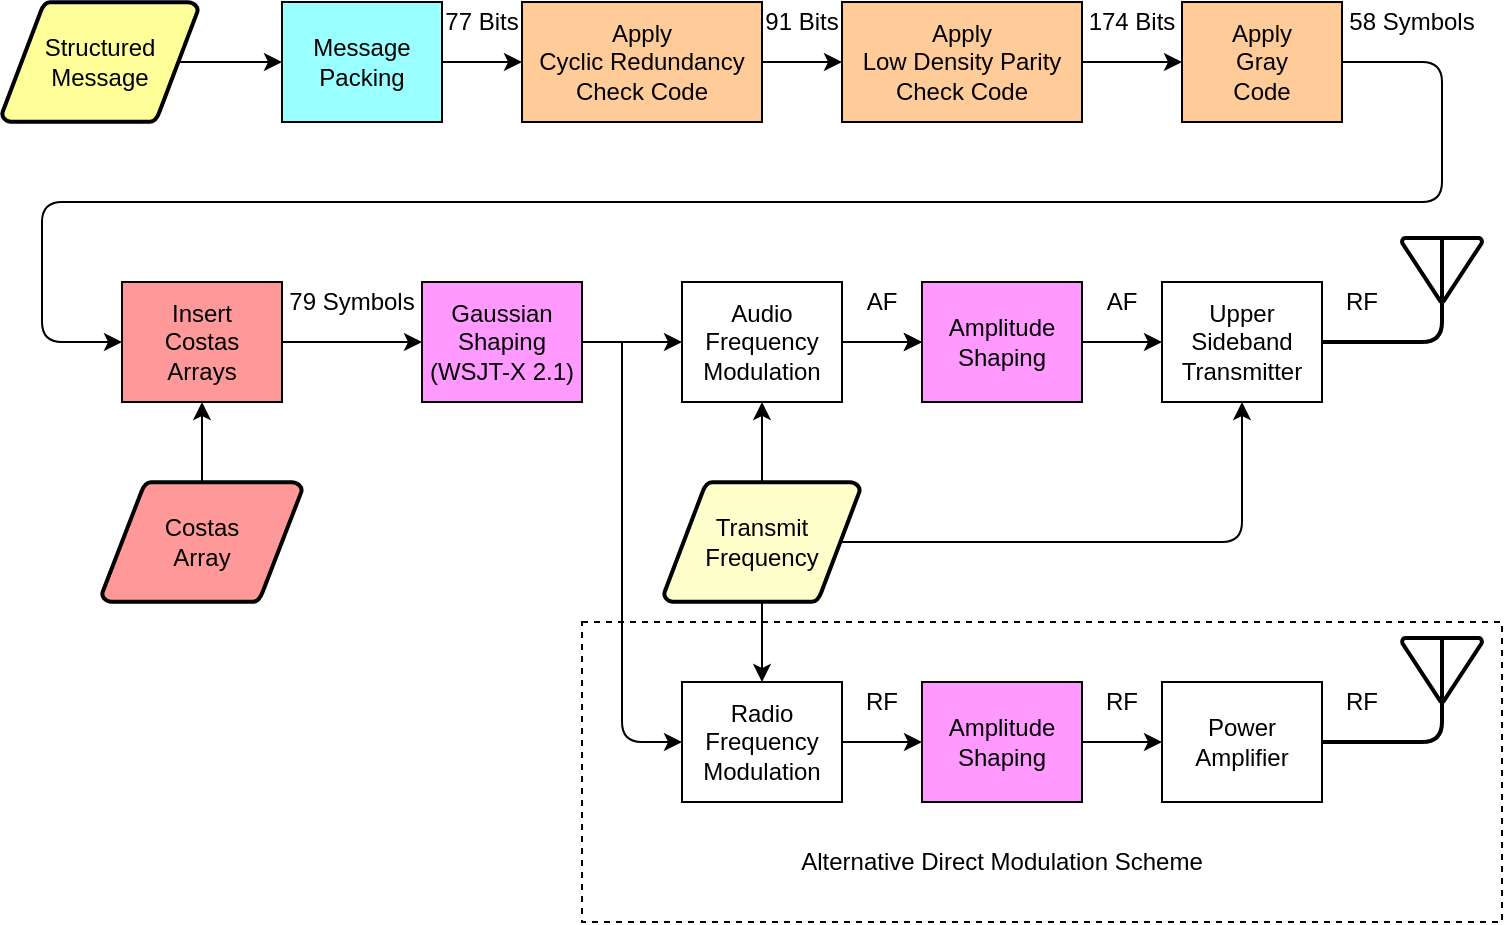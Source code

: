 <mxGraphModel dx="828" dy="900" grid="1" gridSize="10" guides="1" tooltips="1" connect="1" arrows="1" fold="1" page="1" pageScale="1" pageWidth="827" pageHeight="1169" background="#ffffff"><root><mxCell id="0"/><mxCell id="1" parent="0"/><mxCell id="50" value="" style="rounded=0;whiteSpace=wrap;html=1;fillColor=#FFFFFF;dashed=1;" vertex="1" parent="1"><mxGeometry x="350" y="390" width="460" height="150" as="geometry"/></mxCell><mxCell id="43" value="" style="shape=mxgraph.flowchart.merge_or_storage;whiteSpace=wrap;html=1;fillColor=#ffffff;strokeColor=#000000;strokeWidth=2" vertex="1" parent="1"><mxGeometry x="760" y="398" width="40" height="32" as="geometry"/></mxCell><mxCell id="2" value="Structured&lt;div&gt;Message&lt;/div&gt;" style="shape=mxgraph.flowchart.data;whiteSpace=wrap;html=1;fillColor=#FFFF99;strokeColor=#000000;strokeWidth=2" vertex="1" parent="1"><mxGeometry x="60" y="80" width="98" height="60" as="geometry"/></mxCell><mxCell id="3" value="Message&lt;div&gt;Packing&lt;/div&gt;" style="rounded=0;whiteSpace=wrap;html=1;fillColor=#99FFFF;" vertex="1" parent="1"><mxGeometry x="200" y="80" width="80" height="60" as="geometry"/></mxCell><mxCell id="4" value="Apply&lt;br&gt;&lt;div&gt;Cyclic Redundancy&lt;/div&gt;&lt;div&gt;Check Code&lt;/div&gt;" style="rounded=0;whiteSpace=wrap;html=1;fillColor=#FFCC99;" vertex="1" parent="1"><mxGeometry x="320" y="80" width="120" height="60" as="geometry"/></mxCell><mxCell id="5" value="" style="endArrow=classic;html=1;exitX=0.905;exitY=0.5;exitPerimeter=0;entryX=0;entryY=0.5;" edge="1" parent="1" source="2" target="3"><mxGeometry width="50" height="50" relative="1" as="geometry"><mxPoint x="40" y="210" as="sourcePoint"/><mxPoint x="90" y="160" as="targetPoint"/></mxGeometry></mxCell><mxCell id="6" value="" style="endArrow=classic;html=1;exitX=1;exitY=0.5;entryX=0;entryY=0.5;" edge="1" parent="1" source="3" target="4"><mxGeometry width="50" height="50" relative="1" as="geometry"><mxPoint x="40" y="210" as="sourcePoint"/><mxPoint x="90" y="160" as="targetPoint"/></mxGeometry></mxCell><mxCell id="7" value="77 Bits" style="text;html=1;strokeColor=none;fillColor=none;align=center;verticalAlign=middle;whiteSpace=wrap;rounded=0;" vertex="1" parent="1"><mxGeometry x="280" y="80" width="40" height="20" as="geometry"/></mxCell><mxCell id="8" value="Apply&lt;br&gt;&lt;div&gt;Low Density Parity&lt;/div&gt;&lt;div&gt;Check Code&lt;/div&gt;" style="rounded=0;whiteSpace=wrap;html=1;fillColor=#FFCC99;" vertex="1" parent="1"><mxGeometry x="480" y="80" width="120" height="60" as="geometry"/></mxCell><mxCell id="9" value="" style="endArrow=classic;html=1;exitX=1;exitY=0.5;entryX=0;entryY=0.5;" edge="1" parent="1" source="4" target="8"><mxGeometry width="50" height="50" relative="1" as="geometry"><mxPoint x="40" y="210" as="sourcePoint"/><mxPoint x="90" y="160" as="targetPoint"/></mxGeometry></mxCell><mxCell id="10" value="91 Bits" style="text;html=1;strokeColor=none;fillColor=none;align=center;verticalAlign=middle;whiteSpace=wrap;rounded=0;" vertex="1" parent="1"><mxGeometry x="440" y="80" width="40" height="20" as="geometry"/></mxCell><mxCell id="11" value="Apply&lt;div&gt;Gray&lt;/div&gt;&lt;div&gt;Code&lt;/div&gt;" style="rounded=0;whiteSpace=wrap;html=1;fillColor=#FFCC99;" vertex="1" parent="1"><mxGeometry x="650" y="80" width="80" height="60" as="geometry"/></mxCell><mxCell id="12" value="" style="endArrow=classic;html=1;exitX=1;exitY=0.5;entryX=0;entryY=0.5;" edge="1" parent="1" source="8" target="11"><mxGeometry width="50" height="50" relative="1" as="geometry"><mxPoint x="40" y="210" as="sourcePoint"/><mxPoint x="90" y="160" as="targetPoint"/></mxGeometry></mxCell><mxCell id="13" value="174 Bits" style="text;html=1;strokeColor=none;fillColor=none;align=center;verticalAlign=middle;whiteSpace=wrap;rounded=0;" vertex="1" parent="1"><mxGeometry x="600" y="80" width="50" height="20" as="geometry"/></mxCell><mxCell id="14" value="Insert&lt;div&gt;Costas&lt;/div&gt;&lt;div&gt;Arrays&lt;/div&gt;" style="rounded=0;whiteSpace=wrap;html=1;fillColor=#FF9999;" vertex="1" parent="1"><mxGeometry x="120" y="220" width="80" height="60" as="geometry"/></mxCell><mxCell id="15" value="" style="endArrow=classic;html=1;exitX=1;exitY=0.5;entryX=0;entryY=0.5;" edge="1" parent="1" source="11" target="14"><mxGeometry width="50" height="50" relative="1" as="geometry"><mxPoint x="40" y="350" as="sourcePoint"/><mxPoint x="90" y="300" as="targetPoint"/><Array as="points"><mxPoint x="780" y="110"/><mxPoint x="780" y="180"/><mxPoint x="80" y="180"/><mxPoint x="80" y="250"/></Array></mxGeometry></mxCell><mxCell id="16" value="58 Symbols" style="text;html=1;strokeColor=none;fillColor=none;align=center;verticalAlign=middle;whiteSpace=wrap;rounded=0;" vertex="1" parent="1"><mxGeometry x="730" y="80" width="70" height="20" as="geometry"/></mxCell><mxCell id="17" value="Gaussian&lt;div&gt;Shaping&lt;/div&gt;&lt;div&gt;(WSJT-X 2.1)&lt;/div&gt;" style="rounded=0;whiteSpace=wrap;html=1;fillColor=#FF99FF;" vertex="1" parent="1"><mxGeometry x="270" y="220" width="80" height="60" as="geometry"/></mxCell><mxCell id="28" value="" style="edgeStyle=orthogonalEdgeStyle;rounded=0;html=1;jettySize=auto;orthogonalLoop=1;strokeWidth=1;" edge="1" parent="1" source="18" target="19"><mxGeometry relative="1" as="geometry"/></mxCell><mxCell id="18" value="&lt;div&gt;Audio&lt;/div&gt;Frequency&lt;br&gt;&lt;div&gt;Modulation&lt;/div&gt;" style="rounded=0;whiteSpace=wrap;html=1;" vertex="1" parent="1"><mxGeometry x="400" y="220" width="80" height="60" as="geometry"/></mxCell><mxCell id="19" value="Amplitude&lt;div&gt;Shaping&lt;/div&gt;" style="rounded=0;whiteSpace=wrap;html=1;fillColor=#FF99FF;" vertex="1" parent="1"><mxGeometry x="520" y="220" width="80" height="60" as="geometry"/></mxCell><mxCell id="20" value="79 Symbols" style="text;html=1;strokeColor=none;fillColor=none;align=center;verticalAlign=middle;whiteSpace=wrap;rounded=0;" vertex="1" parent="1"><mxGeometry x="200" y="220" width="70" height="20" as="geometry"/></mxCell><mxCell id="21" value="" style="endArrow=classic;html=1;exitX=1;exitY=0.5;" edge="1" parent="1" source="14" target="17"><mxGeometry width="50" height="50" relative="1" as="geometry"><mxPoint x="-20" y="350" as="sourcePoint"/><mxPoint x="30" y="300" as="targetPoint"/></mxGeometry></mxCell><mxCell id="22" value="Upper&lt;div&gt;Sideband&lt;/div&gt;&lt;div&gt;Transmitter&lt;/div&gt;" style="rounded=0;whiteSpace=wrap;html=1;" vertex="1" parent="1"><mxGeometry x="640" y="220" width="80" height="60" as="geometry"/></mxCell><mxCell id="23" value="" style="shape=mxgraph.flowchart.merge_or_storage;whiteSpace=wrap;html=1;fillColor=#ffffff;strokeColor=#000000;strokeWidth=2" vertex="1" parent="1"><mxGeometry x="760" y="198" width="40" height="32" as="geometry"/></mxCell><mxCell id="25" value="" style="endArrow=none;html=1;entryX=0.5;entryY=0;entryPerimeter=0;exitX=1;exitY=0.5;strokeWidth=2;" edge="1" parent="1" source="22" target="23"><mxGeometry width="50" height="50" relative="1" as="geometry"><mxPoint x="780" y="250" as="sourcePoint"/><mxPoint x="80" y="380" as="targetPoint"/><Array as="points"><mxPoint x="780" y="250"/></Array></mxGeometry></mxCell><mxCell id="26" value="" style="endArrow=classic;html=1;strokeWidth=1;exitX=1;exitY=0.5;entryX=0;entryY=0.5;" edge="1" parent="1" source="17" target="18"><mxGeometry width="50" height="50" relative="1" as="geometry"><mxPoint x="40" y="350" as="sourcePoint"/><mxPoint x="90" y="300" as="targetPoint"/></mxGeometry></mxCell><mxCell id="27" value="" style="endArrow=classic;html=1;strokeWidth=1;exitX=1;exitY=0.5;entryX=0;entryY=0.5;" edge="1" parent="1" source="18" target="19"><mxGeometry width="50" height="50" relative="1" as="geometry"><mxPoint x="40" y="350" as="sourcePoint"/><mxPoint x="90" y="300" as="targetPoint"/></mxGeometry></mxCell><mxCell id="29" value="" style="endArrow=classic;html=1;strokeWidth=1;exitX=1;exitY=0.5;entryX=0;entryY=0.5;" edge="1" parent="1" source="19" target="22"><mxGeometry width="50" height="50" relative="1" as="geometry"><mxPoint x="40" y="350" as="sourcePoint"/><mxPoint x="90" y="300" as="targetPoint"/></mxGeometry></mxCell><mxCell id="30" value="Transmit&lt;div&gt;Frequency&lt;/div&gt;" style="shape=mxgraph.flowchart.data;whiteSpace=wrap;html=1;fillColor=#FFFFCC;strokeColor=#000000;strokeWidth=2" vertex="1" parent="1"><mxGeometry x="391" y="320" width="98" height="60" as="geometry"/></mxCell><mxCell id="31" value="" style="endArrow=classic;html=1;strokeWidth=1;exitX=0.5;exitY=0;exitPerimeter=0;entryX=0.5;entryY=1;" edge="1" parent="1" source="30" target="18"><mxGeometry width="50" height="50" relative="1" as="geometry"><mxPoint x="60" y="450" as="sourcePoint"/><mxPoint x="110" y="400" as="targetPoint"/></mxGeometry></mxCell><mxCell id="32" value="" style="endArrow=classic;html=1;strokeWidth=1;exitX=0.905;exitY=0.5;exitPerimeter=0;entryX=0.5;entryY=1;" edge="1" parent="1" source="30" target="22"><mxGeometry width="50" height="50" relative="1" as="geometry"><mxPoint x="60" y="450" as="sourcePoint"/><mxPoint x="110" y="400" as="targetPoint"/><Array as="points"><mxPoint x="680" y="350"/></Array></mxGeometry></mxCell><mxCell id="33" value="Costas&lt;div&gt;Array&lt;/div&gt;" style="shape=mxgraph.flowchart.data;whiteSpace=wrap;html=1;fillColor=#FF9999;strokeColor=#000000;strokeWidth=2" vertex="1" parent="1"><mxGeometry x="110" y="320" width="100" height="60" as="geometry"/></mxCell><mxCell id="34" value="" style="endArrow=classic;html=1;strokeWidth=1;exitX=0.5;exitY=0;exitPerimeter=0;entryX=0.5;entryY=1;" edge="1" parent="1" source="33" target="14"><mxGeometry width="50" height="50" relative="1" as="geometry"><mxPoint x="60" y="450" as="sourcePoint"/><mxPoint x="110" y="400" as="targetPoint"/></mxGeometry></mxCell><mxCell id="35" value="RF" style="text;html=1;strokeColor=none;fillColor=none;align=center;verticalAlign=middle;whiteSpace=wrap;rounded=0;" vertex="1" parent="1"><mxGeometry x="720" y="220" width="40" height="20" as="geometry"/></mxCell><mxCell id="36" value="AF" style="text;html=1;strokeColor=none;fillColor=none;align=center;verticalAlign=middle;whiteSpace=wrap;rounded=0;" vertex="1" parent="1"><mxGeometry x="480" y="220" width="40" height="20" as="geometry"/></mxCell><mxCell id="37" value="AF" style="text;html=1;strokeColor=none;fillColor=none;align=center;verticalAlign=middle;whiteSpace=wrap;rounded=0;" vertex="1" parent="1"><mxGeometry x="600" y="220" width="40" height="20" as="geometry"/></mxCell><mxCell id="38" value="Radio&lt;div&gt;Frequency&lt;/div&gt;&lt;div&gt;Modulation&lt;/div&gt;" style="rounded=0;whiteSpace=wrap;html=1;fillColor=#FFFFFF;" vertex="1" parent="1"><mxGeometry x="400" y="420" width="80" height="60" as="geometry"/></mxCell><mxCell id="39" value="" style="endArrow=classic;html=1;strokeWidth=1;entryX=0;entryY=0.5;" edge="1" parent="1" target="38"><mxGeometry width="50" height="50" relative="1" as="geometry"><mxPoint x="370" y="250" as="sourcePoint"/><mxPoint x="110" y="500" as="targetPoint"/><Array as="points"><mxPoint x="370" y="450"/></Array></mxGeometry></mxCell><mxCell id="40" value="Amplitude&lt;div&gt;Shaping&lt;/div&gt;" style="rounded=0;whiteSpace=wrap;html=1;fillColor=#FF99FF;" vertex="1" parent="1"><mxGeometry x="520" y="420" width="80" height="60" as="geometry"/></mxCell><mxCell id="41" value="Power&lt;div&gt;Amplifier&lt;/div&gt;" style="rounded=0;whiteSpace=wrap;html=1;fillColor=#FFFFFF;" vertex="1" parent="1"><mxGeometry x="640" y="420" width="80" height="60" as="geometry"/></mxCell><mxCell id="42" value="" style="endArrow=none;html=1;entryX=0.5;entryY=0;entryPerimeter=0;exitX=1;exitY=0.5;strokeWidth=2;" edge="1" target="43" parent="1"><mxGeometry width="50" height="50" relative="1" as="geometry"><mxPoint x="720" y="450" as="sourcePoint"/><mxPoint x="80" y="580" as="targetPoint"/><Array as="points"><mxPoint x="780" y="450"/></Array></mxGeometry></mxCell><mxCell id="44" value="RF" style="text;html=1;strokeColor=none;fillColor=none;align=center;verticalAlign=middle;whiteSpace=wrap;rounded=0;" vertex="1" parent="1"><mxGeometry x="720" y="420" width="40" height="20" as="geometry"/></mxCell><mxCell id="45" value="" style="endArrow=classic;html=1;strokeWidth=1;exitX=1;exitY=0.5;entryX=0;entryY=0.5;" edge="1" parent="1" source="40" target="41"><mxGeometry width="50" height="50" relative="1" as="geometry"><mxPoint x="60" y="550" as="sourcePoint"/><mxPoint x="110" y="500" as="targetPoint"/></mxGeometry></mxCell><mxCell id="46" value="" style="endArrow=classic;html=1;strokeWidth=1;exitX=1;exitY=0.5;entryX=0;entryY=0.5;" edge="1" parent="1" source="38" target="40"><mxGeometry width="50" height="50" relative="1" as="geometry"><mxPoint x="60" y="550" as="sourcePoint"/><mxPoint x="110" y="500" as="targetPoint"/></mxGeometry></mxCell><mxCell id="47" value="" style="endArrow=classic;html=1;strokeWidth=1;exitX=0.5;exitY=1;exitPerimeter=0;entryX=0.5;entryY=0;" edge="1" parent="1" source="30" target="38"><mxGeometry width="50" height="50" relative="1" as="geometry"><mxPoint x="60" y="550" as="sourcePoint"/><mxPoint x="110" y="500" as="targetPoint"/></mxGeometry></mxCell><mxCell id="48" value="RF" style="text;html=1;strokeColor=none;fillColor=none;align=center;verticalAlign=middle;whiteSpace=wrap;rounded=0;" vertex="1" parent="1"><mxGeometry x="600" y="420" width="40" height="20" as="geometry"/></mxCell><mxCell id="49" value="RF" style="text;html=1;strokeColor=none;fillColor=none;align=center;verticalAlign=middle;whiteSpace=wrap;rounded=0;" vertex="1" parent="1"><mxGeometry x="480" y="420" width="40" height="20" as="geometry"/></mxCell><mxCell id="51" value="Alternative Direct Modulation Scheme" style="text;html=1;strokeColor=none;fillColor=none;align=center;verticalAlign=middle;whiteSpace=wrap;rounded=0;dashed=1;" vertex="1" parent="1"><mxGeometry x="440" y="500" width="240" height="20" as="geometry"/></mxCell></root></mxGraphModel>